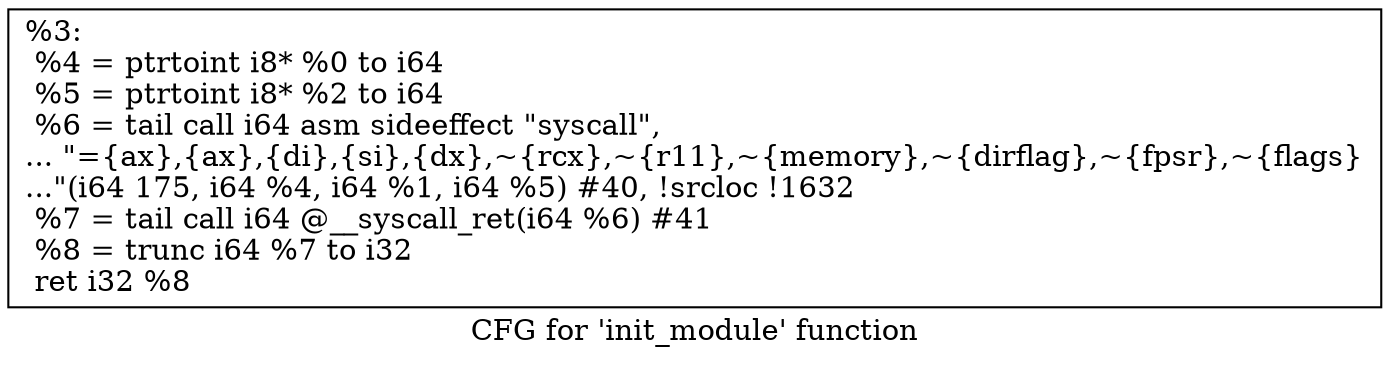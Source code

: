 digraph "CFG for 'init_module' function" {
	label="CFG for 'init_module' function";

	Node0x19e5ac0 [shape=record,label="{%3:\l  %4 = ptrtoint i8* %0 to i64\l  %5 = ptrtoint i8* %2 to i64\l  %6 = tail call i64 asm sideeffect \"syscall\",\l... \"=\{ax\},\{ax\},\{di\},\{si\},\{dx\},~\{rcx\},~\{r11\},~\{memory\},~\{dirflag\},~\{fpsr\},~\{flags\}\l...\"(i64 175, i64 %4, i64 %1, i64 %5) #40, !srcloc !1632\l  %7 = tail call i64 @__syscall_ret(i64 %6) #41\l  %8 = trunc i64 %7 to i32\l  ret i32 %8\l}"];
}
